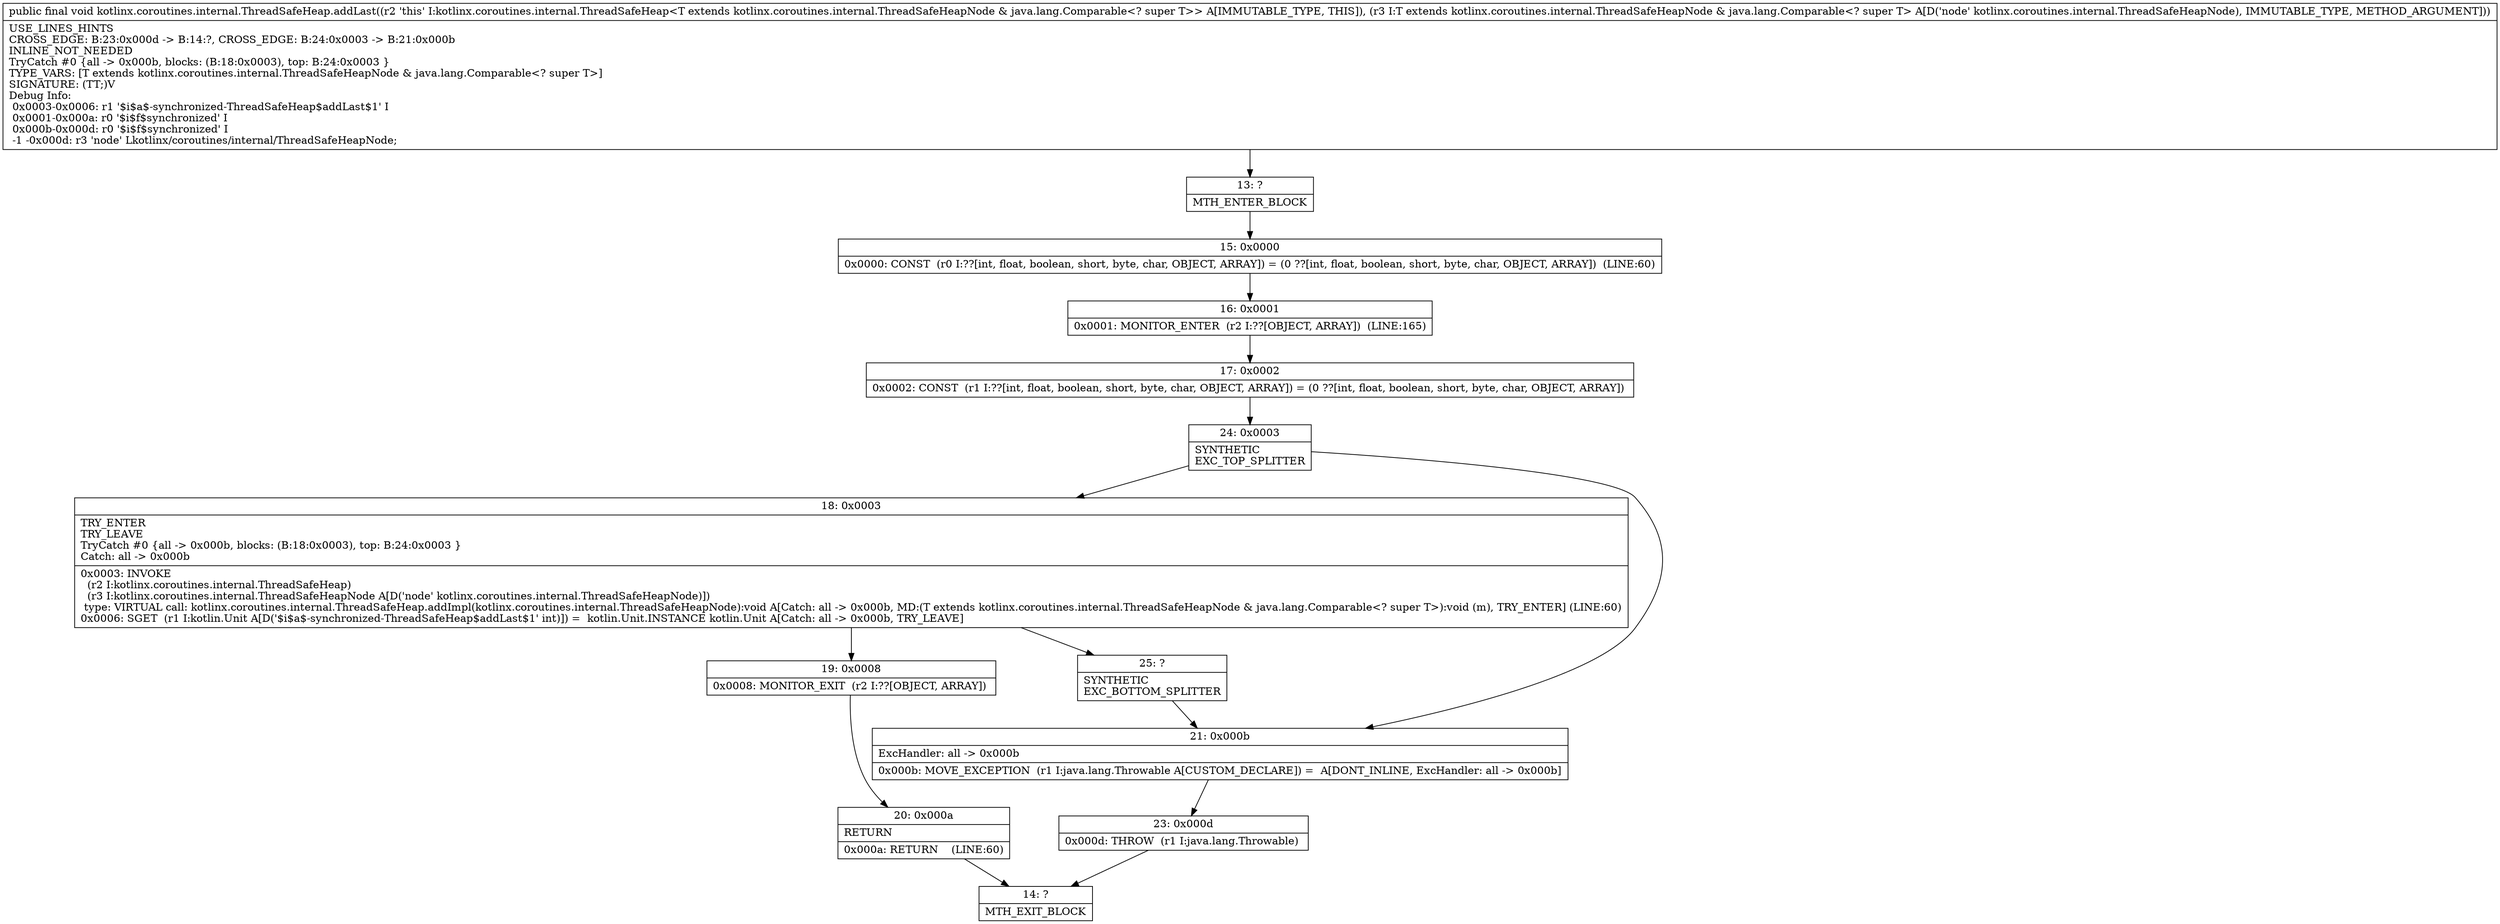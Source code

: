 digraph "CFG forkotlinx.coroutines.internal.ThreadSafeHeap.addLast(Lkotlinx\/coroutines\/internal\/ThreadSafeHeapNode;)V" {
Node_13 [shape=record,label="{13\:\ ?|MTH_ENTER_BLOCK\l}"];
Node_15 [shape=record,label="{15\:\ 0x0000|0x0000: CONST  (r0 I:??[int, float, boolean, short, byte, char, OBJECT, ARRAY]) = (0 ??[int, float, boolean, short, byte, char, OBJECT, ARRAY])  (LINE:60)\l}"];
Node_16 [shape=record,label="{16\:\ 0x0001|0x0001: MONITOR_ENTER  (r2 I:??[OBJECT, ARRAY])  (LINE:165)\l}"];
Node_17 [shape=record,label="{17\:\ 0x0002|0x0002: CONST  (r1 I:??[int, float, boolean, short, byte, char, OBJECT, ARRAY]) = (0 ??[int, float, boolean, short, byte, char, OBJECT, ARRAY]) \l}"];
Node_24 [shape=record,label="{24\:\ 0x0003|SYNTHETIC\lEXC_TOP_SPLITTER\l}"];
Node_18 [shape=record,label="{18\:\ 0x0003|TRY_ENTER\lTRY_LEAVE\lTryCatch #0 \{all \-\> 0x000b, blocks: (B:18:0x0003), top: B:24:0x0003 \}\lCatch: all \-\> 0x000b\l|0x0003: INVOKE  \l  (r2 I:kotlinx.coroutines.internal.ThreadSafeHeap)\l  (r3 I:kotlinx.coroutines.internal.ThreadSafeHeapNode A[D('node' kotlinx.coroutines.internal.ThreadSafeHeapNode)])\l type: VIRTUAL call: kotlinx.coroutines.internal.ThreadSafeHeap.addImpl(kotlinx.coroutines.internal.ThreadSafeHeapNode):void A[Catch: all \-\> 0x000b, MD:(T extends kotlinx.coroutines.internal.ThreadSafeHeapNode & java.lang.Comparable\<? super T\>):void (m), TRY_ENTER] (LINE:60)\l0x0006: SGET  (r1 I:kotlin.Unit A[D('$i$a$\-synchronized\-ThreadSafeHeap$addLast$1' int)]) =  kotlin.Unit.INSTANCE kotlin.Unit A[Catch: all \-\> 0x000b, TRY_LEAVE]\l}"];
Node_19 [shape=record,label="{19\:\ 0x0008|0x0008: MONITOR_EXIT  (r2 I:??[OBJECT, ARRAY]) \l}"];
Node_20 [shape=record,label="{20\:\ 0x000a|RETURN\l|0x000a: RETURN    (LINE:60)\l}"];
Node_14 [shape=record,label="{14\:\ ?|MTH_EXIT_BLOCK\l}"];
Node_25 [shape=record,label="{25\:\ ?|SYNTHETIC\lEXC_BOTTOM_SPLITTER\l}"];
Node_21 [shape=record,label="{21\:\ 0x000b|ExcHandler: all \-\> 0x000b\l|0x000b: MOVE_EXCEPTION  (r1 I:java.lang.Throwable A[CUSTOM_DECLARE]) =  A[DONT_INLINE, ExcHandler: all \-\> 0x000b]\l}"];
Node_23 [shape=record,label="{23\:\ 0x000d|0x000d: THROW  (r1 I:java.lang.Throwable) \l}"];
MethodNode[shape=record,label="{public final void kotlinx.coroutines.internal.ThreadSafeHeap.addLast((r2 'this' I:kotlinx.coroutines.internal.ThreadSafeHeap\<T extends kotlinx.coroutines.internal.ThreadSafeHeapNode & java.lang.Comparable\<? super T\>\> A[IMMUTABLE_TYPE, THIS]), (r3 I:T extends kotlinx.coroutines.internal.ThreadSafeHeapNode & java.lang.Comparable\<? super T\> A[D('node' kotlinx.coroutines.internal.ThreadSafeHeapNode), IMMUTABLE_TYPE, METHOD_ARGUMENT]))  | USE_LINES_HINTS\lCROSS_EDGE: B:23:0x000d \-\> B:14:?, CROSS_EDGE: B:24:0x0003 \-\> B:21:0x000b\lINLINE_NOT_NEEDED\lTryCatch #0 \{all \-\> 0x000b, blocks: (B:18:0x0003), top: B:24:0x0003 \}\lTYPE_VARS: [T extends kotlinx.coroutines.internal.ThreadSafeHeapNode & java.lang.Comparable\<? super T\>]\lSIGNATURE: (TT;)V\lDebug Info:\l  0x0003\-0x0006: r1 '$i$a$\-synchronized\-ThreadSafeHeap$addLast$1' I\l  0x0001\-0x000a: r0 '$i$f$synchronized' I\l  0x000b\-0x000d: r0 '$i$f$synchronized' I\l  \-1 \-0x000d: r3 'node' Lkotlinx\/coroutines\/internal\/ThreadSafeHeapNode;\l}"];
MethodNode -> Node_13;Node_13 -> Node_15;
Node_15 -> Node_16;
Node_16 -> Node_17;
Node_17 -> Node_24;
Node_24 -> Node_18;
Node_24 -> Node_21;
Node_18 -> Node_19;
Node_18 -> Node_25;
Node_19 -> Node_20;
Node_20 -> Node_14;
Node_25 -> Node_21;
Node_21 -> Node_23;
Node_23 -> Node_14;
}

